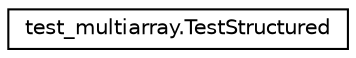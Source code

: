 digraph "Graphical Class Hierarchy"
{
 // LATEX_PDF_SIZE
  edge [fontname="Helvetica",fontsize="10",labelfontname="Helvetica",labelfontsize="10"];
  node [fontname="Helvetica",fontsize="10",shape=record];
  rankdir="LR";
  Node0 [label="test_multiarray.TestStructured",height=0.2,width=0.4,color="black", fillcolor="white", style="filled",URL="$classtest__multiarray_1_1TestStructured.html",tooltip=" "];
}
